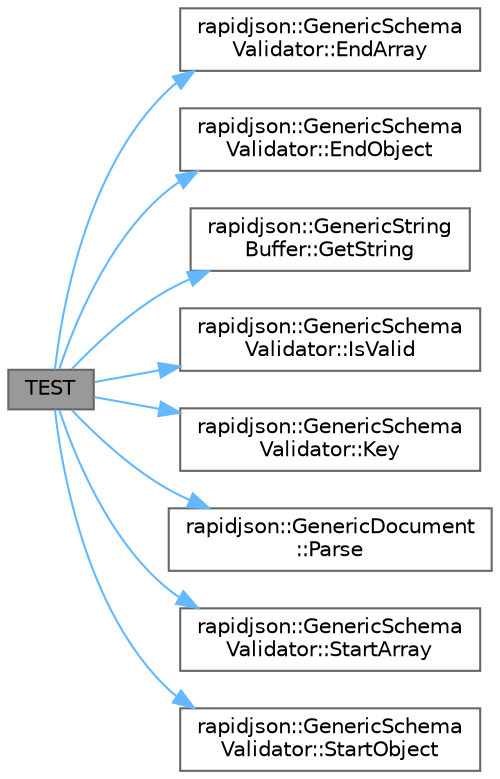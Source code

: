 digraph "TEST"
{
 // LATEX_PDF_SIZE
  bgcolor="transparent";
  edge [fontname=Helvetica,fontsize=10,labelfontname=Helvetica,labelfontsize=10];
  node [fontname=Helvetica,fontsize=10,shape=box,height=0.2,width=0.4];
  rankdir="LR";
  Node1 [id="Node000001",label="TEST",height=0.2,width=0.4,color="gray40", fillcolor="grey60", style="filled", fontcolor="black",tooltip=" "];
  Node1 -> Node2 [id="edge1_Node000001_Node000002",color="steelblue1",style="solid",tooltip=" "];
  Node2 [id="Node000002",label="rapidjson::GenericSchema\lValidator::EndArray",height=0.2,width=0.4,color="grey40", fillcolor="white", style="filled",URL="$classrapidjson_1_1_generic_schema_validator.html#a98a80c23569edb89af722c124a136b49",tooltip=" "];
  Node1 -> Node3 [id="edge2_Node000001_Node000003",color="steelblue1",style="solid",tooltip=" "];
  Node3 [id="Node000003",label="rapidjson::GenericSchema\lValidator::EndObject",height=0.2,width=0.4,color="grey40", fillcolor="white", style="filled",URL="$classrapidjson_1_1_generic_schema_validator.html#ae3d4ceb7937a1a6ac3702c29e9243128",tooltip=" "];
  Node1 -> Node4 [id="edge3_Node000001_Node000004",color="steelblue1",style="solid",tooltip=" "];
  Node4 [id="Node000004",label="rapidjson::GenericString\lBuffer::GetString",height=0.2,width=0.4,color="grey40", fillcolor="white", style="filled",URL="$classrapidjson_1_1_generic_string_buffer.html#a138330b64d530a2c35f702d4e207ac2f",tooltip=" "];
  Node1 -> Node5 [id="edge4_Node000001_Node000005",color="steelblue1",style="solid",tooltip=" "];
  Node5 [id="Node000005",label="rapidjson::GenericSchema\lValidator::IsValid",height=0.2,width=0.4,color="grey40", fillcolor="white", style="filled",URL="$classrapidjson_1_1_generic_schema_validator.html#ad32a9ad31dbb588edaaf038ab053275b",tooltip=" "];
  Node1 -> Node6 [id="edge5_Node000001_Node000006",color="steelblue1",style="solid",tooltip=" "];
  Node6 [id="Node000006",label="rapidjson::GenericSchema\lValidator::Key",height=0.2,width=0.4,color="grey40", fillcolor="white", style="filled",URL="$classrapidjson_1_1_generic_schema_validator.html#af2ad6b4fb9837b90643da7cdd62e413b",tooltip=" "];
  Node1 -> Node7 [id="edge6_Node000001_Node000007",color="steelblue1",style="solid",tooltip=" "];
  Node7 [id="Node000007",label="rapidjson::GenericDocument\l::Parse",height=0.2,width=0.4,color="grey40", fillcolor="white", style="filled",URL="$classrapidjson_1_1_generic_document.html#aa54ac886c9e93102216c4e1b4126cb76",tooltip="Parse JSON text from a read-only string (with Encoding conversion)"];
  Node1 -> Node8 [id="edge7_Node000001_Node000008",color="steelblue1",style="solid",tooltip=" "];
  Node8 [id="Node000008",label="rapidjson::GenericSchema\lValidator::StartArray",height=0.2,width=0.4,color="grey40", fillcolor="white", style="filled",URL="$classrapidjson_1_1_generic_schema_validator.html#a615b93b84c732e405f3847c7d789acf8",tooltip=" "];
  Node1 -> Node9 [id="edge8_Node000001_Node000009",color="steelblue1",style="solid",tooltip=" "];
  Node9 [id="Node000009",label="rapidjson::GenericSchema\lValidator::StartObject",height=0.2,width=0.4,color="grey40", fillcolor="white", style="filled",URL="$classrapidjson_1_1_generic_schema_validator.html#a311489ae16471b5e111a62090a8675e0",tooltip=" "];
}
